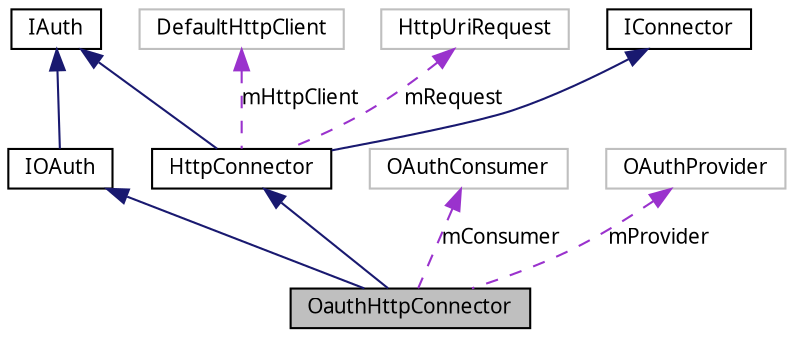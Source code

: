 digraph G
{
  bgcolor="transparent";
  edge [fontname="FreeSans.ttf",fontsize="10",labelfontname="FreeSans.ttf",labelfontsize="10"];
  node [fontname="FreeSans.ttf",fontsize="10",shape=record];
  Node1 [label="OauthHttpConnector",height=0.2,width=0.4,color="black", fillcolor="grey75", style="filled" fontcolor="black"];
  Node2 -> Node1 [dir=back,color="midnightblue",fontsize="10",style="solid",fontname="FreeSans.ttf"];
  Node2 [label="HttpConnector",height=0.2,width=0.4,color="black",URL="$classcom_1_1bluevia_1_1android_1_1commons_1_1connector_1_1http_1_1_http_connector.html"];
  Node3 -> Node2 [dir=back,color="midnightblue",fontsize="10",style="solid",fontname="FreeSans.ttf"];
  Node3 [label="IConnector",height=0.2,width=0.4,color="black",URL="$interfacecom_1_1bluevia_1_1android_1_1commons_1_1connector_1_1_i_connector.html"];
  Node4 -> Node2 [dir=back,color="midnightblue",fontsize="10",style="solid",fontname="FreeSans.ttf"];
  Node4 [label="IAuth",height=0.2,width=0.4,color="black",URL="$interfacecom_1_1bluevia_1_1android_1_1commons_1_1connector_1_1_i_auth.html"];
  Node5 -> Node2 [dir=back,color="darkorchid3",fontsize="10",style="dashed",label="mHttpClient",fontname="FreeSans.ttf"];
  Node5 [label="DefaultHttpClient",height=0.2,width=0.4,color="grey75"];
  Node6 -> Node2 [dir=back,color="darkorchid3",fontsize="10",style="dashed",label="mRequest",fontname="FreeSans.ttf"];
  Node6 [label="HttpUriRequest",height=0.2,width=0.4,color="grey75"];
  Node7 -> Node1 [dir=back,color="midnightblue",fontsize="10",style="solid",fontname="FreeSans.ttf"];
  Node7 [label="IOAuth",height=0.2,width=0.4,color="black",URL="$interfacecom_1_1bluevia_1_1android_1_1commons_1_1connector_1_1http_1_1oauth_1_1_i_o_auth.html"];
  Node4 -> Node7 [dir=back,color="midnightblue",fontsize="10",style="solid",fontname="FreeSans.ttf"];
  Node8 -> Node1 [dir=back,color="darkorchid3",fontsize="10",style="dashed",label="mConsumer",fontname="FreeSans.ttf"];
  Node8 [label="OAuthConsumer",height=0.2,width=0.4,color="grey75"];
  Node9 -> Node1 [dir=back,color="darkorchid3",fontsize="10",style="dashed",label="mProvider",fontname="FreeSans.ttf"];
  Node9 [label="OAuthProvider",height=0.2,width=0.4,color="grey75"];
}
